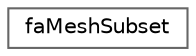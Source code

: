 digraph "Graphical Class Hierarchy"
{
 // LATEX_PDF_SIZE
  bgcolor="transparent";
  edge [fontname=Helvetica,fontsize=10,labelfontname=Helvetica,labelfontsize=10];
  node [fontname=Helvetica,fontsize=10,shape=box,height=0.2,width=0.4];
  rankdir="LR";
  Node0 [id="Node000000",label="faMeshSubset",height=0.2,width=0.4,color="grey40", fillcolor="white", style="filled",URL="$classFoam_1_1faMeshSubset.html",tooltip="Holds a reference to the original mesh (the baseMesh) and optionally to a subset of that mesh (the su..."];
}
